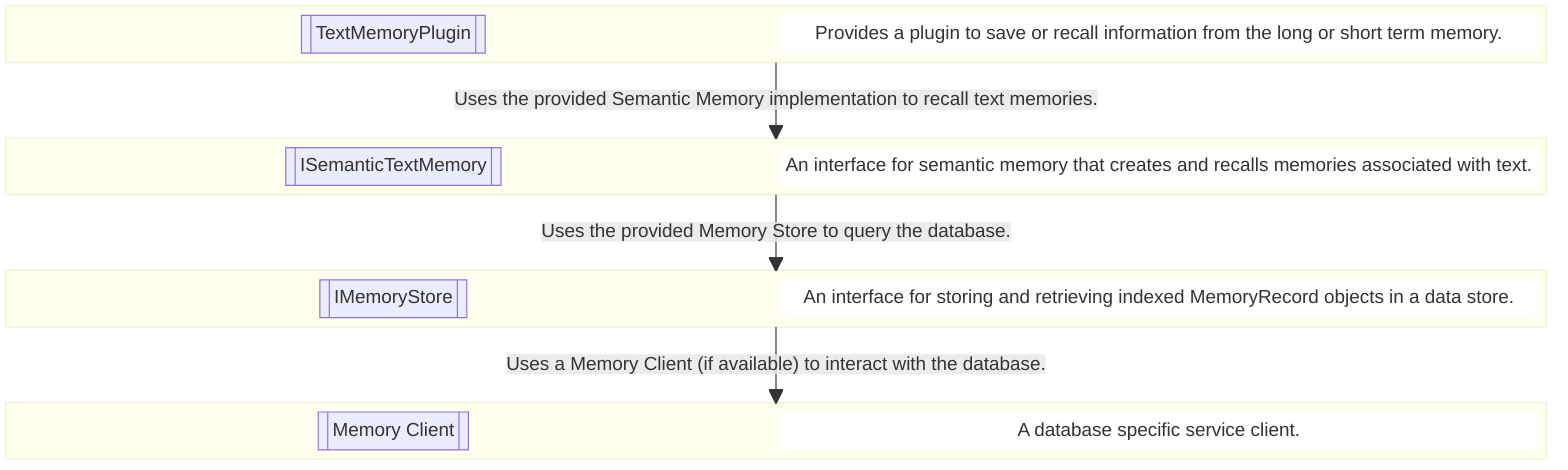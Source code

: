 block-beta
columns 1
  block:Plugin
    PluginAbstraction[["TextMemoryPlugin"]]
    PluginDescription["Provides a plugin to save or recall information from the long or short term memory."]
  end
  space
  block:SemanticMemory
    SemanticMemoryAbstraction[["ISemanticTextMemory"]]
    SemanticMemoryDescription["An interface for semantic memory that creates and recalls memories associated with text."]
  end
  space
  block:Memory
    MemoryAbstraction[["IMemoryStore"]]
    MemoryDescription[" An interface for storing and retrieving indexed MemoryRecord objects in a data store."]
  end
  space
  block:MemoryClient
    MemoryClientAbstraction[["Memory Client"]]
    MemoryClientDescription[" A database specific service client."]
  end
  Plugin-- "Uses the provided Semantic Memory implementation to recall text memories." -->SemanticMemory
  SemanticMemory-- "Uses the provided Memory Store to query the database." -->Memory
  Memory-- "Uses a Memory Client (if available) to interact with the database." -->MemoryClient
  style PluginDescription fill:#FFF,stroke-width:0px
  style SemanticMemoryDescription fill:#FFF,stroke-width:0px
  style MemoryDescription fill:#FFF,stroke-width:0px
  style MemoryClientDescription fill:#FFF,stroke-width:0px